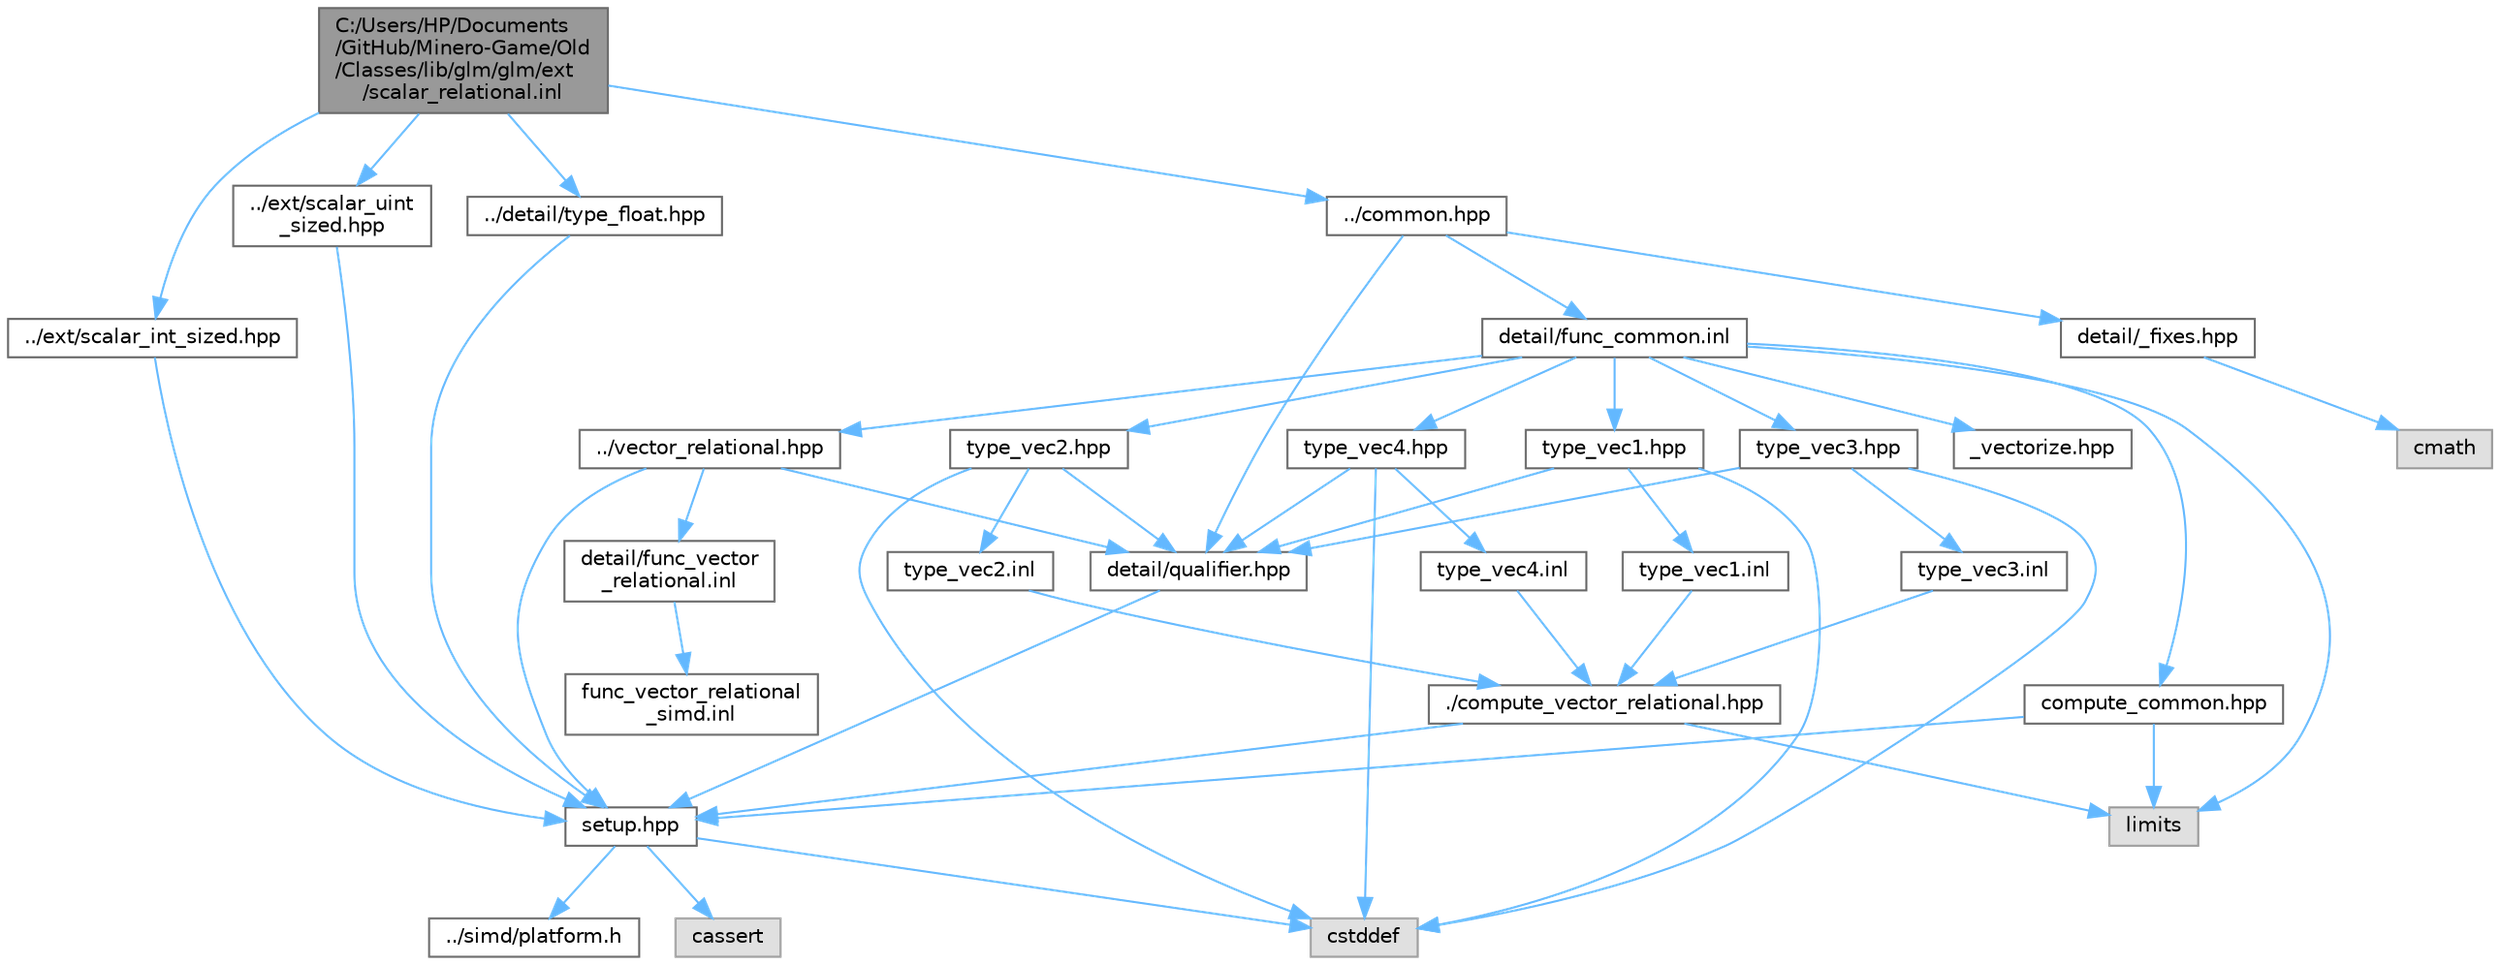digraph "C:/Users/HP/Documents/GitHub/Minero-Game/Old/Classes/lib/glm/glm/ext/scalar_relational.inl"
{
 // LATEX_PDF_SIZE
  bgcolor="transparent";
  edge [fontname=Helvetica,fontsize=10,labelfontname=Helvetica,labelfontsize=10];
  node [fontname=Helvetica,fontsize=10,shape=box,height=0.2,width=0.4];
  Node1 [id="Node000001",label="C:/Users/HP/Documents\l/GitHub/Minero-Game/Old\l/Classes/lib/glm/glm/ext\l/scalar_relational.inl",height=0.2,width=0.4,color="gray40", fillcolor="grey60", style="filled", fontcolor="black",tooltip=" "];
  Node1 -> Node2 [id="edge1_Node000001_Node000002",color="steelblue1",style="solid",tooltip=" "];
  Node2 [id="Node000002",label="../common.hpp",height=0.2,width=0.4,color="grey40", fillcolor="white", style="filled",URL="$_old_2_classes_2lib_2glm_2glm_2common_8hpp.html",tooltip=" "];
  Node2 -> Node3 [id="edge2_Node000002_Node000003",color="steelblue1",style="solid",tooltip=" "];
  Node3 [id="Node000003",label="detail/qualifier.hpp",height=0.2,width=0.4,color="grey40", fillcolor="white", style="filled",URL="$_old_2_classes_2lib_2glm_2glm_2detail_2qualifier_8hpp.html",tooltip=" "];
  Node3 -> Node4 [id="edge3_Node000003_Node000004",color="steelblue1",style="solid",tooltip=" "];
  Node4 [id="Node000004",label="setup.hpp",height=0.2,width=0.4,color="grey40", fillcolor="white", style="filled",URL="$_old_2_classes_2lib_2glm_2glm_2detail_2setup_8hpp.html",tooltip=" "];
  Node4 -> Node5 [id="edge4_Node000004_Node000005",color="steelblue1",style="solid",tooltip=" "];
  Node5 [id="Node000005",label="cassert",height=0.2,width=0.4,color="grey60", fillcolor="#E0E0E0", style="filled",tooltip=" "];
  Node4 -> Node6 [id="edge5_Node000004_Node000006",color="steelblue1",style="solid",tooltip=" "];
  Node6 [id="Node000006",label="cstddef",height=0.2,width=0.4,color="grey60", fillcolor="#E0E0E0", style="filled",tooltip=" "];
  Node4 -> Node7 [id="edge6_Node000004_Node000007",color="steelblue1",style="solid",tooltip=" "];
  Node7 [id="Node000007",label="../simd/platform.h",height=0.2,width=0.4,color="grey40", fillcolor="white", style="filled",URL="$_old_2_classes_2lib_2glm_2glm_2simd_2platform_8h.html",tooltip=" "];
  Node2 -> Node8 [id="edge7_Node000002_Node000008",color="steelblue1",style="solid",tooltip=" "];
  Node8 [id="Node000008",label="detail/_fixes.hpp",height=0.2,width=0.4,color="grey40", fillcolor="white", style="filled",URL="$_old_2_classes_2lib_2glm_2glm_2detail_2__fixes_8hpp.html",tooltip=" "];
  Node8 -> Node9 [id="edge8_Node000008_Node000009",color="steelblue1",style="solid",tooltip=" "];
  Node9 [id="Node000009",label="cmath",height=0.2,width=0.4,color="grey60", fillcolor="#E0E0E0", style="filled",tooltip=" "];
  Node2 -> Node10 [id="edge9_Node000002_Node000010",color="steelblue1",style="solid",tooltip=" "];
  Node10 [id="Node000010",label="detail/func_common.inl",height=0.2,width=0.4,color="grey40", fillcolor="white", style="filled",URL="$_old_2_classes_2lib_2glm_2glm_2detail_2func__common_8inl.html",tooltip=" "];
  Node10 -> Node11 [id="edge10_Node000010_Node000011",color="steelblue1",style="solid",tooltip=" "];
  Node11 [id="Node000011",label="../vector_relational.hpp",height=0.2,width=0.4,color="grey40", fillcolor="white", style="filled",URL="$_old_2_classes_2lib_2glm_2glm_2vector__relational_8hpp.html",tooltip=" "];
  Node11 -> Node3 [id="edge11_Node000011_Node000003",color="steelblue1",style="solid",tooltip=" "];
  Node11 -> Node4 [id="edge12_Node000011_Node000004",color="steelblue1",style="solid",tooltip=" "];
  Node11 -> Node12 [id="edge13_Node000011_Node000012",color="steelblue1",style="solid",tooltip=" "];
  Node12 [id="Node000012",label="detail/func_vector\l_relational.inl",height=0.2,width=0.4,color="grey40", fillcolor="white", style="filled",URL="$_old_2_classes_2lib_2glm_2glm_2detail_2func__vector__relational_8inl.html",tooltip=" "];
  Node12 -> Node13 [id="edge14_Node000012_Node000013",color="steelblue1",style="solid",tooltip=" "];
  Node13 [id="Node000013",label="func_vector_relational\l_simd.inl",height=0.2,width=0.4,color="grey40", fillcolor="white", style="filled",URL="$_old_2_classes_2lib_2glm_2glm_2detail_2func__vector__relational__simd_8inl.html",tooltip=" "];
  Node10 -> Node14 [id="edge15_Node000010_Node000014",color="steelblue1",style="solid",tooltip=" "];
  Node14 [id="Node000014",label="compute_common.hpp",height=0.2,width=0.4,color="grey40", fillcolor="white", style="filled",URL="$_old_2_classes_2lib_2glm_2glm_2detail_2compute__common_8hpp.html",tooltip=" "];
  Node14 -> Node4 [id="edge16_Node000014_Node000004",color="steelblue1",style="solid",tooltip=" "];
  Node14 -> Node15 [id="edge17_Node000014_Node000015",color="steelblue1",style="solid",tooltip=" "];
  Node15 [id="Node000015",label="limits",height=0.2,width=0.4,color="grey60", fillcolor="#E0E0E0", style="filled",tooltip=" "];
  Node10 -> Node16 [id="edge18_Node000010_Node000016",color="steelblue1",style="solid",tooltip=" "];
  Node16 [id="Node000016",label="type_vec1.hpp",height=0.2,width=0.4,color="grey40", fillcolor="white", style="filled",URL="$_old_2_classes_2lib_2glm_2glm_2detail_2type__vec1_8hpp.html",tooltip=" "];
  Node16 -> Node3 [id="edge19_Node000016_Node000003",color="steelblue1",style="solid",tooltip=" "];
  Node16 -> Node6 [id="edge20_Node000016_Node000006",color="steelblue1",style="solid",tooltip=" "];
  Node16 -> Node17 [id="edge21_Node000016_Node000017",color="steelblue1",style="solid",tooltip=" "];
  Node17 [id="Node000017",label="type_vec1.inl",height=0.2,width=0.4,color="grey40", fillcolor="white", style="filled",URL="$_old_2_classes_2lib_2glm_2glm_2detail_2type__vec1_8inl.html",tooltip=" "];
  Node17 -> Node18 [id="edge22_Node000017_Node000018",color="steelblue1",style="solid",tooltip=" "];
  Node18 [id="Node000018",label="./compute_vector_relational.hpp",height=0.2,width=0.4,color="grey40", fillcolor="white", style="filled",URL="$_old_2_classes_2lib_2glm_2glm_2detail_2compute__vector__relational_8hpp.html",tooltip=" "];
  Node18 -> Node4 [id="edge23_Node000018_Node000004",color="steelblue1",style="solid",tooltip=" "];
  Node18 -> Node15 [id="edge24_Node000018_Node000015",color="steelblue1",style="solid",tooltip=" "];
  Node10 -> Node19 [id="edge25_Node000010_Node000019",color="steelblue1",style="solid",tooltip=" "];
  Node19 [id="Node000019",label="type_vec2.hpp",height=0.2,width=0.4,color="grey40", fillcolor="white", style="filled",URL="$_old_2_classes_2lib_2glm_2glm_2detail_2type__vec2_8hpp.html",tooltip=" "];
  Node19 -> Node3 [id="edge26_Node000019_Node000003",color="steelblue1",style="solid",tooltip=" "];
  Node19 -> Node6 [id="edge27_Node000019_Node000006",color="steelblue1",style="solid",tooltip=" "];
  Node19 -> Node20 [id="edge28_Node000019_Node000020",color="steelblue1",style="solid",tooltip=" "];
  Node20 [id="Node000020",label="type_vec2.inl",height=0.2,width=0.4,color="grey40", fillcolor="white", style="filled",URL="$_old_2_classes_2lib_2glm_2glm_2detail_2type__vec2_8inl.html",tooltip=" "];
  Node20 -> Node18 [id="edge29_Node000020_Node000018",color="steelblue1",style="solid",tooltip=" "];
  Node10 -> Node21 [id="edge30_Node000010_Node000021",color="steelblue1",style="solid",tooltip=" "];
  Node21 [id="Node000021",label="type_vec3.hpp",height=0.2,width=0.4,color="grey40", fillcolor="white", style="filled",URL="$_old_2_classes_2lib_2glm_2glm_2detail_2type__vec3_8hpp.html",tooltip=" "];
  Node21 -> Node3 [id="edge31_Node000021_Node000003",color="steelblue1",style="solid",tooltip=" "];
  Node21 -> Node6 [id="edge32_Node000021_Node000006",color="steelblue1",style="solid",tooltip=" "];
  Node21 -> Node22 [id="edge33_Node000021_Node000022",color="steelblue1",style="solid",tooltip=" "];
  Node22 [id="Node000022",label="type_vec3.inl",height=0.2,width=0.4,color="grey40", fillcolor="white", style="filled",URL="$_old_2_classes_2lib_2glm_2glm_2detail_2type__vec3_8inl.html",tooltip=" "];
  Node22 -> Node18 [id="edge34_Node000022_Node000018",color="steelblue1",style="solid",tooltip=" "];
  Node10 -> Node23 [id="edge35_Node000010_Node000023",color="steelblue1",style="solid",tooltip=" "];
  Node23 [id="Node000023",label="type_vec4.hpp",height=0.2,width=0.4,color="grey40", fillcolor="white", style="filled",URL="$_old_2_classes_2lib_2glm_2glm_2detail_2type__vec4_8hpp.html",tooltip=" "];
  Node23 -> Node3 [id="edge36_Node000023_Node000003",color="steelblue1",style="solid",tooltip=" "];
  Node23 -> Node6 [id="edge37_Node000023_Node000006",color="steelblue1",style="solid",tooltip=" "];
  Node23 -> Node24 [id="edge38_Node000023_Node000024",color="steelblue1",style="solid",tooltip=" "];
  Node24 [id="Node000024",label="type_vec4.inl",height=0.2,width=0.4,color="grey40", fillcolor="white", style="filled",URL="$_old_2_classes_2lib_2glm_2glm_2detail_2type__vec4_8inl.html",tooltip=" "];
  Node24 -> Node18 [id="edge39_Node000024_Node000018",color="steelblue1",style="solid",tooltip=" "];
  Node10 -> Node25 [id="edge40_Node000010_Node000025",color="steelblue1",style="solid",tooltip=" "];
  Node25 [id="Node000025",label="_vectorize.hpp",height=0.2,width=0.4,color="grey40", fillcolor="white", style="filled",URL="$_old_2_classes_2lib_2glm_2glm_2detail_2__vectorize_8hpp.html",tooltip=" "];
  Node10 -> Node15 [id="edge41_Node000010_Node000015",color="steelblue1",style="solid",tooltip=" "];
  Node1 -> Node26 [id="edge42_Node000001_Node000026",color="steelblue1",style="solid",tooltip=" "];
  Node26 [id="Node000026",label="../ext/scalar_int_sized.hpp",height=0.2,width=0.4,color="grey40", fillcolor="white", style="filled",URL="$_old_2_classes_2lib_2glm_2glm_2ext_2scalar__int__sized_8hpp.html",tooltip=" "];
  Node26 -> Node4 [id="edge43_Node000026_Node000004",color="steelblue1",style="solid",tooltip=" "];
  Node1 -> Node27 [id="edge44_Node000001_Node000027",color="steelblue1",style="solid",tooltip=" "];
  Node27 [id="Node000027",label="../ext/scalar_uint\l_sized.hpp",height=0.2,width=0.4,color="grey40", fillcolor="white", style="filled",URL="$_old_2_classes_2lib_2glm_2glm_2ext_2scalar__uint__sized_8hpp.html",tooltip=" "];
  Node27 -> Node4 [id="edge45_Node000027_Node000004",color="steelblue1",style="solid",tooltip=" "];
  Node1 -> Node28 [id="edge46_Node000001_Node000028",color="steelblue1",style="solid",tooltip=" "];
  Node28 [id="Node000028",label="../detail/type_float.hpp",height=0.2,width=0.4,color="grey40", fillcolor="white", style="filled",URL="$_old_2_classes_2lib_2glm_2glm_2detail_2type__float_8hpp.html",tooltip=" "];
  Node28 -> Node4 [id="edge47_Node000028_Node000004",color="steelblue1",style="solid",tooltip=" "];
}
